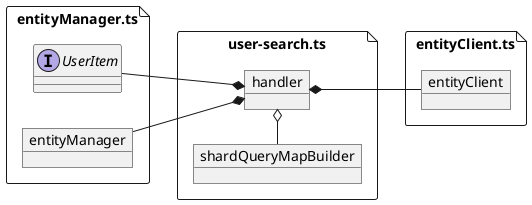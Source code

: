 @startuml search

allowmixing

left to right direction

file "entityManager.ts" as entityManagerTs {
    interface UserItem
    object entityManager
}

file "entityClient.ts" as entitClientTs {
    object entityClient
}

file "user-search.ts" as searchTs {
    object handler

    entityManager --* handler  
    UserItem --* handler 
    handler *-- entityClient

    object shardQueryMapBuilder
    shardQueryMapBuilder -o handler
}

@enduml